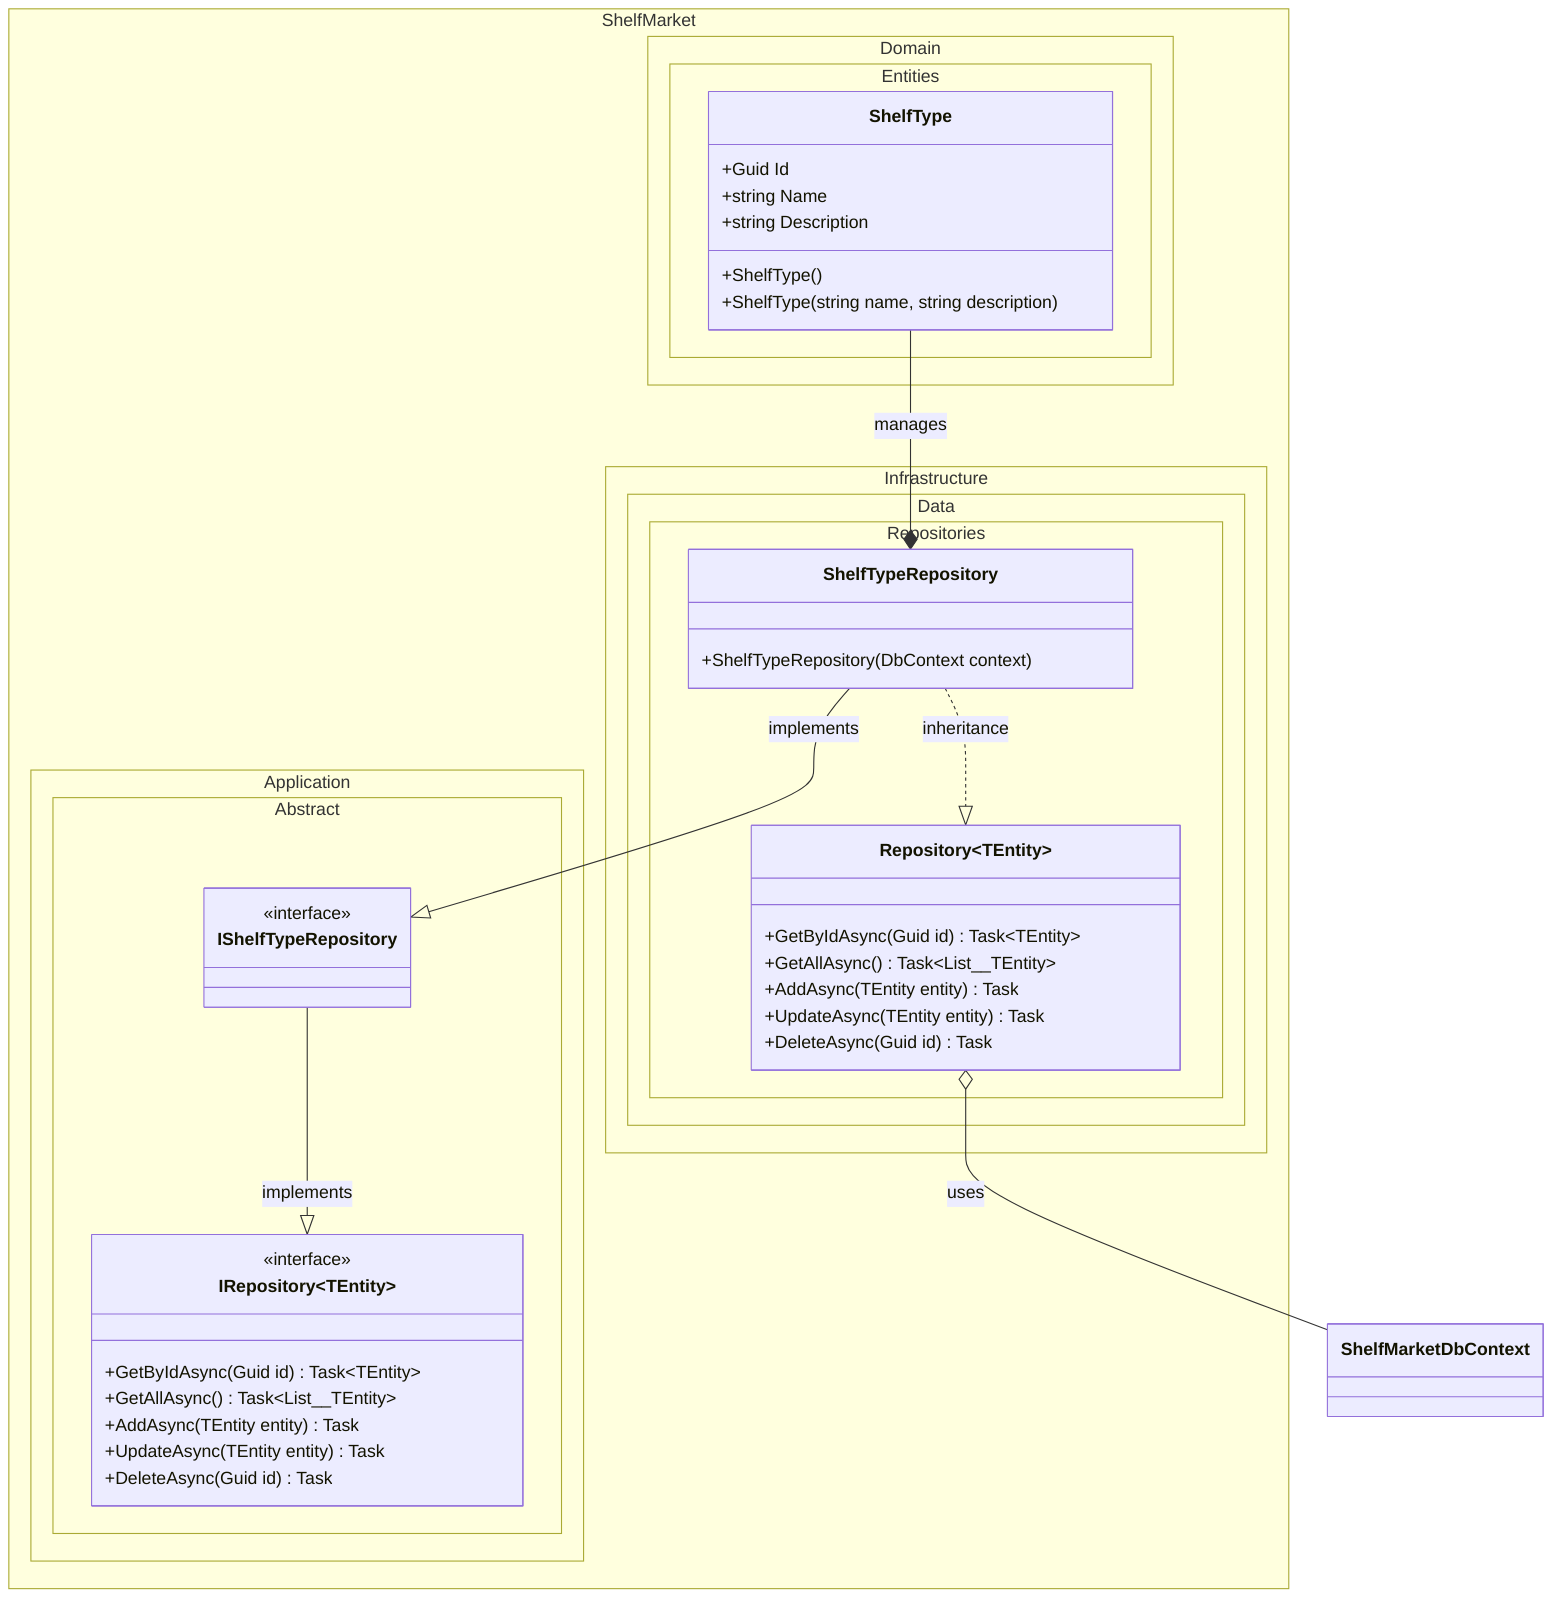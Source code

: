 ﻿classDiagram
    namespace ShelfMarket.Domain.Entities {
        class ShelfType {
            +Guid Id
            +string Name
            +string Description
            +ShelfType()
            +ShelfType(string name, string description)
        }
    }

    namespace ShelfMarket.Application.Abstract {
        class IRepository~TEntity~ {
            <<interface>>
            +GetByIdAsync(Guid id) Task~TEntity~
            +GetAllAsync() Task~List__TEntity~
            +AddAsync(TEntity entity) Task
            +UpdateAsync(TEntity entity) Task
            +DeleteAsync(Guid id) Task
        }

        class IShelfTypeRepository {
            <<interface>>
        }
    }

    namespace ShelfMarket.Infrastructure.Data.Repositories {
        class Repository~TEntity~ {
            +GetByIdAsync(Guid id) Task~TEntity~
            +GetAllAsync() Task~List__TEntity~
            +AddAsync(TEntity entity) Task
            +UpdateAsync(TEntity entity) Task
            +DeleteAsync(Guid id) Task
        }
        class ShelfTypeRepository {
            +ShelfTypeRepository(DbContext context)
        }
    }

    %% Associations
    ShelfType --* ShelfTypeRepository : manages

    Repository o-- ShelfMarketDbContext : uses

    ShelfTypeRepository --|> IShelfTypeRepository : implements

    IShelfTypeRepository --|> IRepository : implements

    ShelfTypeRepository ..|> Repository : inheritance